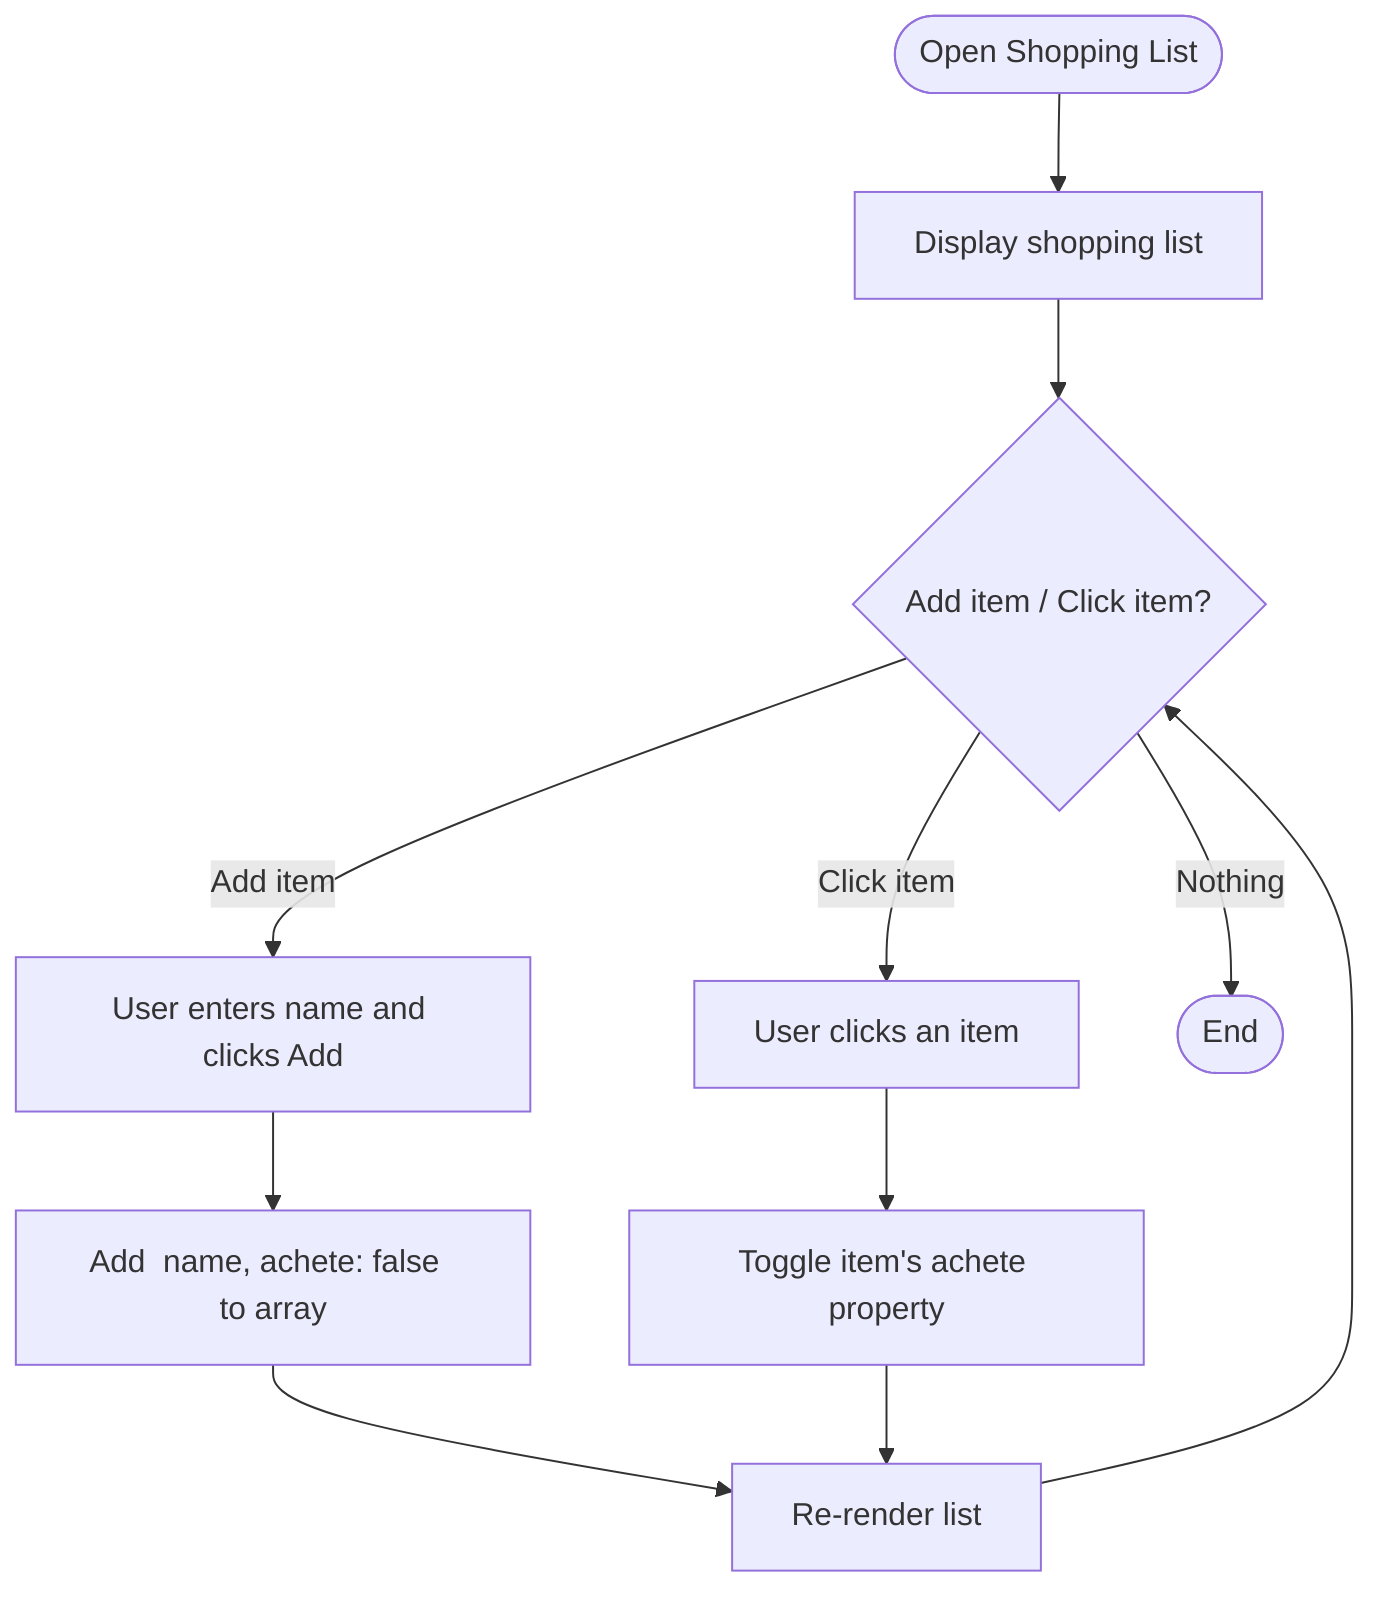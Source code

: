 %% src\shopping.mmd

flowchart TD
    Start([Open Shopping List])
    DisplayList[Display shopping list]
    WaitAction{Add item / Click item?}
    AddItem[User enters name and clicks Add]
    AddObj[Add  name, achete: false  to array]
    UpdateList[Re-render list]
    ClickItem[User clicks an item]
    ToggleAchete[Toggle item's achete property]
    End([End])

    Start --> DisplayList
    DisplayList --> WaitAction
    WaitAction -- Add item --> AddItem
    AddItem --> AddObj
    AddObj --> UpdateList
    UpdateList --> WaitAction
    WaitAction -- Click item --> ClickItem
    ClickItem --> ToggleAchete
    ToggleAchete --> UpdateList
    WaitAction -- Nothing --> End